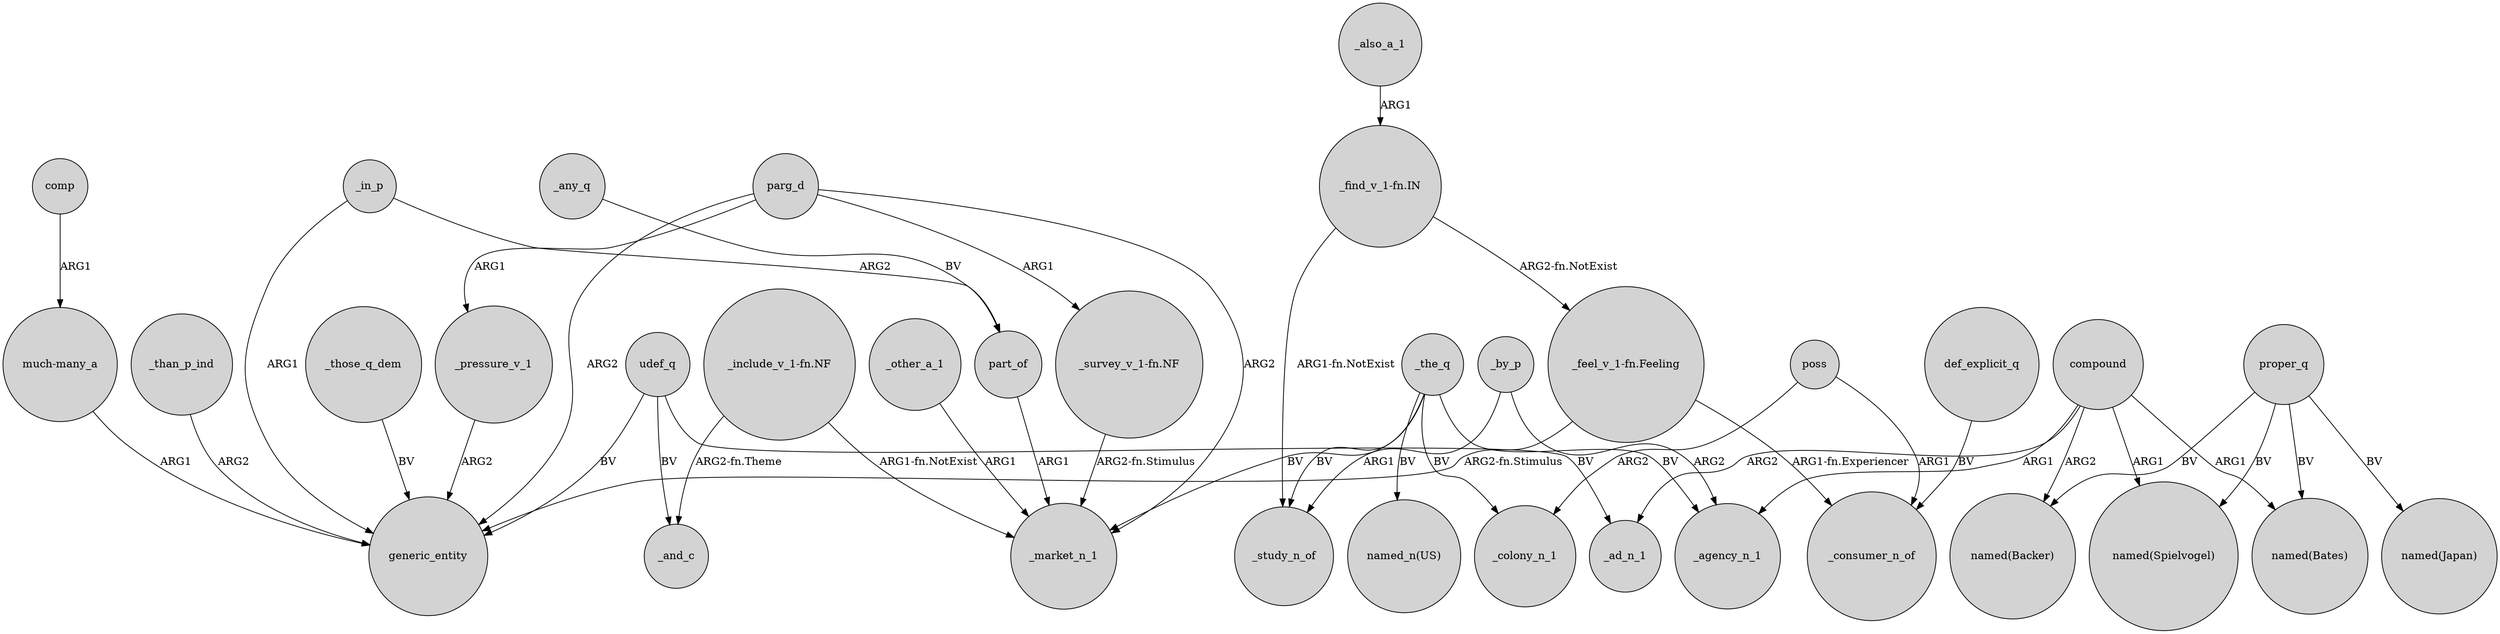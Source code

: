 digraph {
	node [shape=circle style=filled]
	_the_q -> _study_n_of [label=BV]
	_the_q -> _agency_n_1 [label=BV]
	part_of -> _market_n_1 [label=ARG1]
	parg_d -> _pressure_v_1 [label=ARG1]
	compound -> _agency_n_1 [label=ARG1]
	_other_a_1 -> _market_n_1 [label=ARG1]
	proper_q -> "named(Bates)" [label=BV]
	proper_q -> "named(Backer)" [label=BV]
	udef_q -> generic_entity [label=BV]
	compound -> _ad_n_1 [label=ARG2]
	"_include_v_1-fn.NF" -> _market_n_1 [label="ARG1-fn.NotExist"]
	"_find_v_1-fn.IN" -> "_feel_v_1-fn.Feeling" [label="ARG2-fn.NotExist"]
	"much-many_a" -> generic_entity [label=ARG1]
	_pressure_v_1 -> generic_entity [label=ARG2]
	parg_d -> generic_entity [label=ARG2]
	_than_p_ind -> generic_entity [label=ARG2]
	"_feel_v_1-fn.Feeling" -> generic_entity [label="ARG2-fn.Stimulus"]
	compound -> "named(Bates)" [label=ARG1]
	"_find_v_1-fn.IN" -> _study_n_of [label="ARG1-fn.NotExist"]
	_also_a_1 -> "_find_v_1-fn.IN" [label=ARG1]
	poss -> _consumer_n_of [label=ARG1]
	def_explicit_q -> _consumer_n_of [label=BV]
	compound -> "named(Spielvogel)" [label=ARG1]
	proper_q -> "named(Japan)" [label=BV]
	parg_d -> "_survey_v_1-fn.NF" [label=ARG1]
	_the_q -> "named_n(US)" [label=BV]
	parg_d -> _market_n_1 [label=ARG2]
	proper_q -> "named(Spielvogel)" [label=BV]
	comp -> "much-many_a" [label=ARG1]
	"_feel_v_1-fn.Feeling" -> _consumer_n_of [label="ARG1-fn.Experiencer"]
	udef_q -> _ad_n_1 [label=BV]
	_any_q -> part_of [label=BV]
	"_include_v_1-fn.NF" -> _and_c [label="ARG2-fn.Theme"]
	compound -> "named(Backer)" [label=ARG2]
	_the_q -> _colony_n_1 [label=BV]
	"_survey_v_1-fn.NF" -> _market_n_1 [label="ARG2-fn.Stimulus"]
	_in_p -> generic_entity [label=ARG1]
	_in_p -> part_of [label=ARG2]
	_by_p -> _study_n_of [label=ARG1]
	_the_q -> _market_n_1 [label=BV]
	udef_q -> _and_c [label=BV]
	_by_p -> _agency_n_1 [label=ARG2]
	_those_q_dem -> generic_entity [label=BV]
	poss -> _colony_n_1 [label=ARG2]
}
